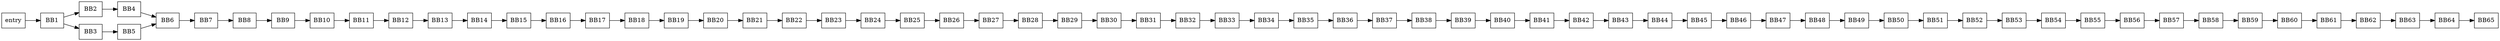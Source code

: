 digraph CFG {
    rankdir=LR;
    
    // Define the nodes (basic blocks)
    node [shape=rect];
    entry [label="entry"];
    bb1 [label="BB1"];
    bb2 [label="BB2"];
    bb3 [label="BB3"];
    bb4 [label="BB4"];
    bb5 [label="BB5"];
    bb6 [label="BB6"];
    bb7 [label="BB7"];
    bb8 [label="BB8"];
    bb9 [label="BB9"];
    bb10 [label="BB10"];
    bb11 [label="BB11"];
    bb12 [label="BB12"];
    bb13 [label="BB13"];
    bb14 [label="BB14"];
    bb15 [label="BB15"];
    bb16 [label="BB16"];
    bb17 [label="BB17"];
    bb18 [label="BB18"];
    bb19 [label="BB19"];
    bb20 [label="BB20"];
    bb21 [label="BB21"];
    bb22 [label="BB22"];
    bb23 [label="BB23"];
    bb24 [label="BB24"];
    bb25 [label="BB25"];
    bb26 [label="BB26"];
    bb27 [label="BB27"];
    bb28 [label="BB28"];
    bb29 [label="BB29"];
    bb30 [label="BB30"];
    bb31 [label="BB31"];
    bb32 [label="BB32"];
    bb33 [label="BB33"];
    bb34 [label="BB34"];
    bb35 [label="BB35"];
    bb36 [label="BB36"];
    bb37 [label="BB37"];
    bb38 [label="BB38"];
    bb39 [label="BB39"];
    bb40 [label="BB40"];
    bb41 [label="BB41"];
    bb42 [label="BB42"];
    bb43 [label="BB43"];
    bb44 [label="BB44"];
    bb45 [label="BB45"];
    bb46 [label="BB46"];
    bb47 [label="BB47"];
    bb48 [label="BB48"];
    bb49 [label="BB49"];
    bb50 [label="BB50"];
    bb51 [label="BB51"];
    bb52 [label="BB52"];
    bb53 [label="BB53"];
    bb54 [label="BB54"];
    bb55 [label="BB55"];
    bb56 [label="BB56"];
    bb57 [label="BB57"];
    bb58 [label="BB58"];
    bb59 [label="BB59"];
    bb60 [label="BB60"];
    bb61 [label="BB61"];
    bb62 [label="BB62"];
    bb63 [label="BB63"];
    bb64 [label="BB64"];
    bb65 [label="BB65"];

    // Define the edges (control flow)
    entry -> bb1;
    bb1 -> bb2;
    bb1 -> bb3;
    bb2 -> bb4;
    bb3 -> bb5;
    bb4 -> bb6;
    bb5 -> bb6;
    bb6 -> bb7;
    bb7 -> bb8;
    bb8 -> bb9;
    bb9 -> bb10;
    bb10 -> bb11;
    bb11 -> bb12;
    bb12 -> bb13;
    bb13 -> bb14;
    bb14 -> bb15;
    bb15 -> bb16;
    bb16 -> bb17;
    bb17 -> bb18;
    bb18 -> bb19;
    bb19 -> bb20;
    bb20 -> bb21;
    bb21 -> bb22;
    bb22 -> bb23;
    bb23 -> bb24;
    bb24 -> bb25;
    bb25 -> bb26;
    bb26 -> bb27;
    bb27 -> bb28;
    bb28 -> bb29;
    bb29 -> bb30;
    bb30 -> bb31;
    bb31 -> bb32;
    bb32 -> bb33;
    bb33 -> bb34;
    bb34 -> bb35;
    bb35 -> bb36;
    bb36 -> bb37;
    bb37 -> bb38;
    bb38 -> bb39;
    bb39 -> bb40;
    bb40 -> bb41;
    bb41 -> bb42;
    bb42 -> bb43;
    bb43 -> bb44;
    bb44 -> bb45;
    bb45 -> bb46;
    bb46 -> bb47;
    bb47 -> bb48;
    bb48 -> bb49;
    bb49 -> bb50;
    bb50 -> bb51;
    bb51 -> bb52;
    bb52 -> bb53;
    bb53 -> bb54;
    bb54 -> bb55;
    bb55 -> bb56;
    bb56 -> bb57;
    bb57 -> bb58;
    bb58 -> bb59;
    bb59 -> bb60;
    bb60 -> bb61;
    bb61 -> bb62;
    bb62 -> bb63;
    bb63 -> bb64;
    bb64 -> bb65;
}